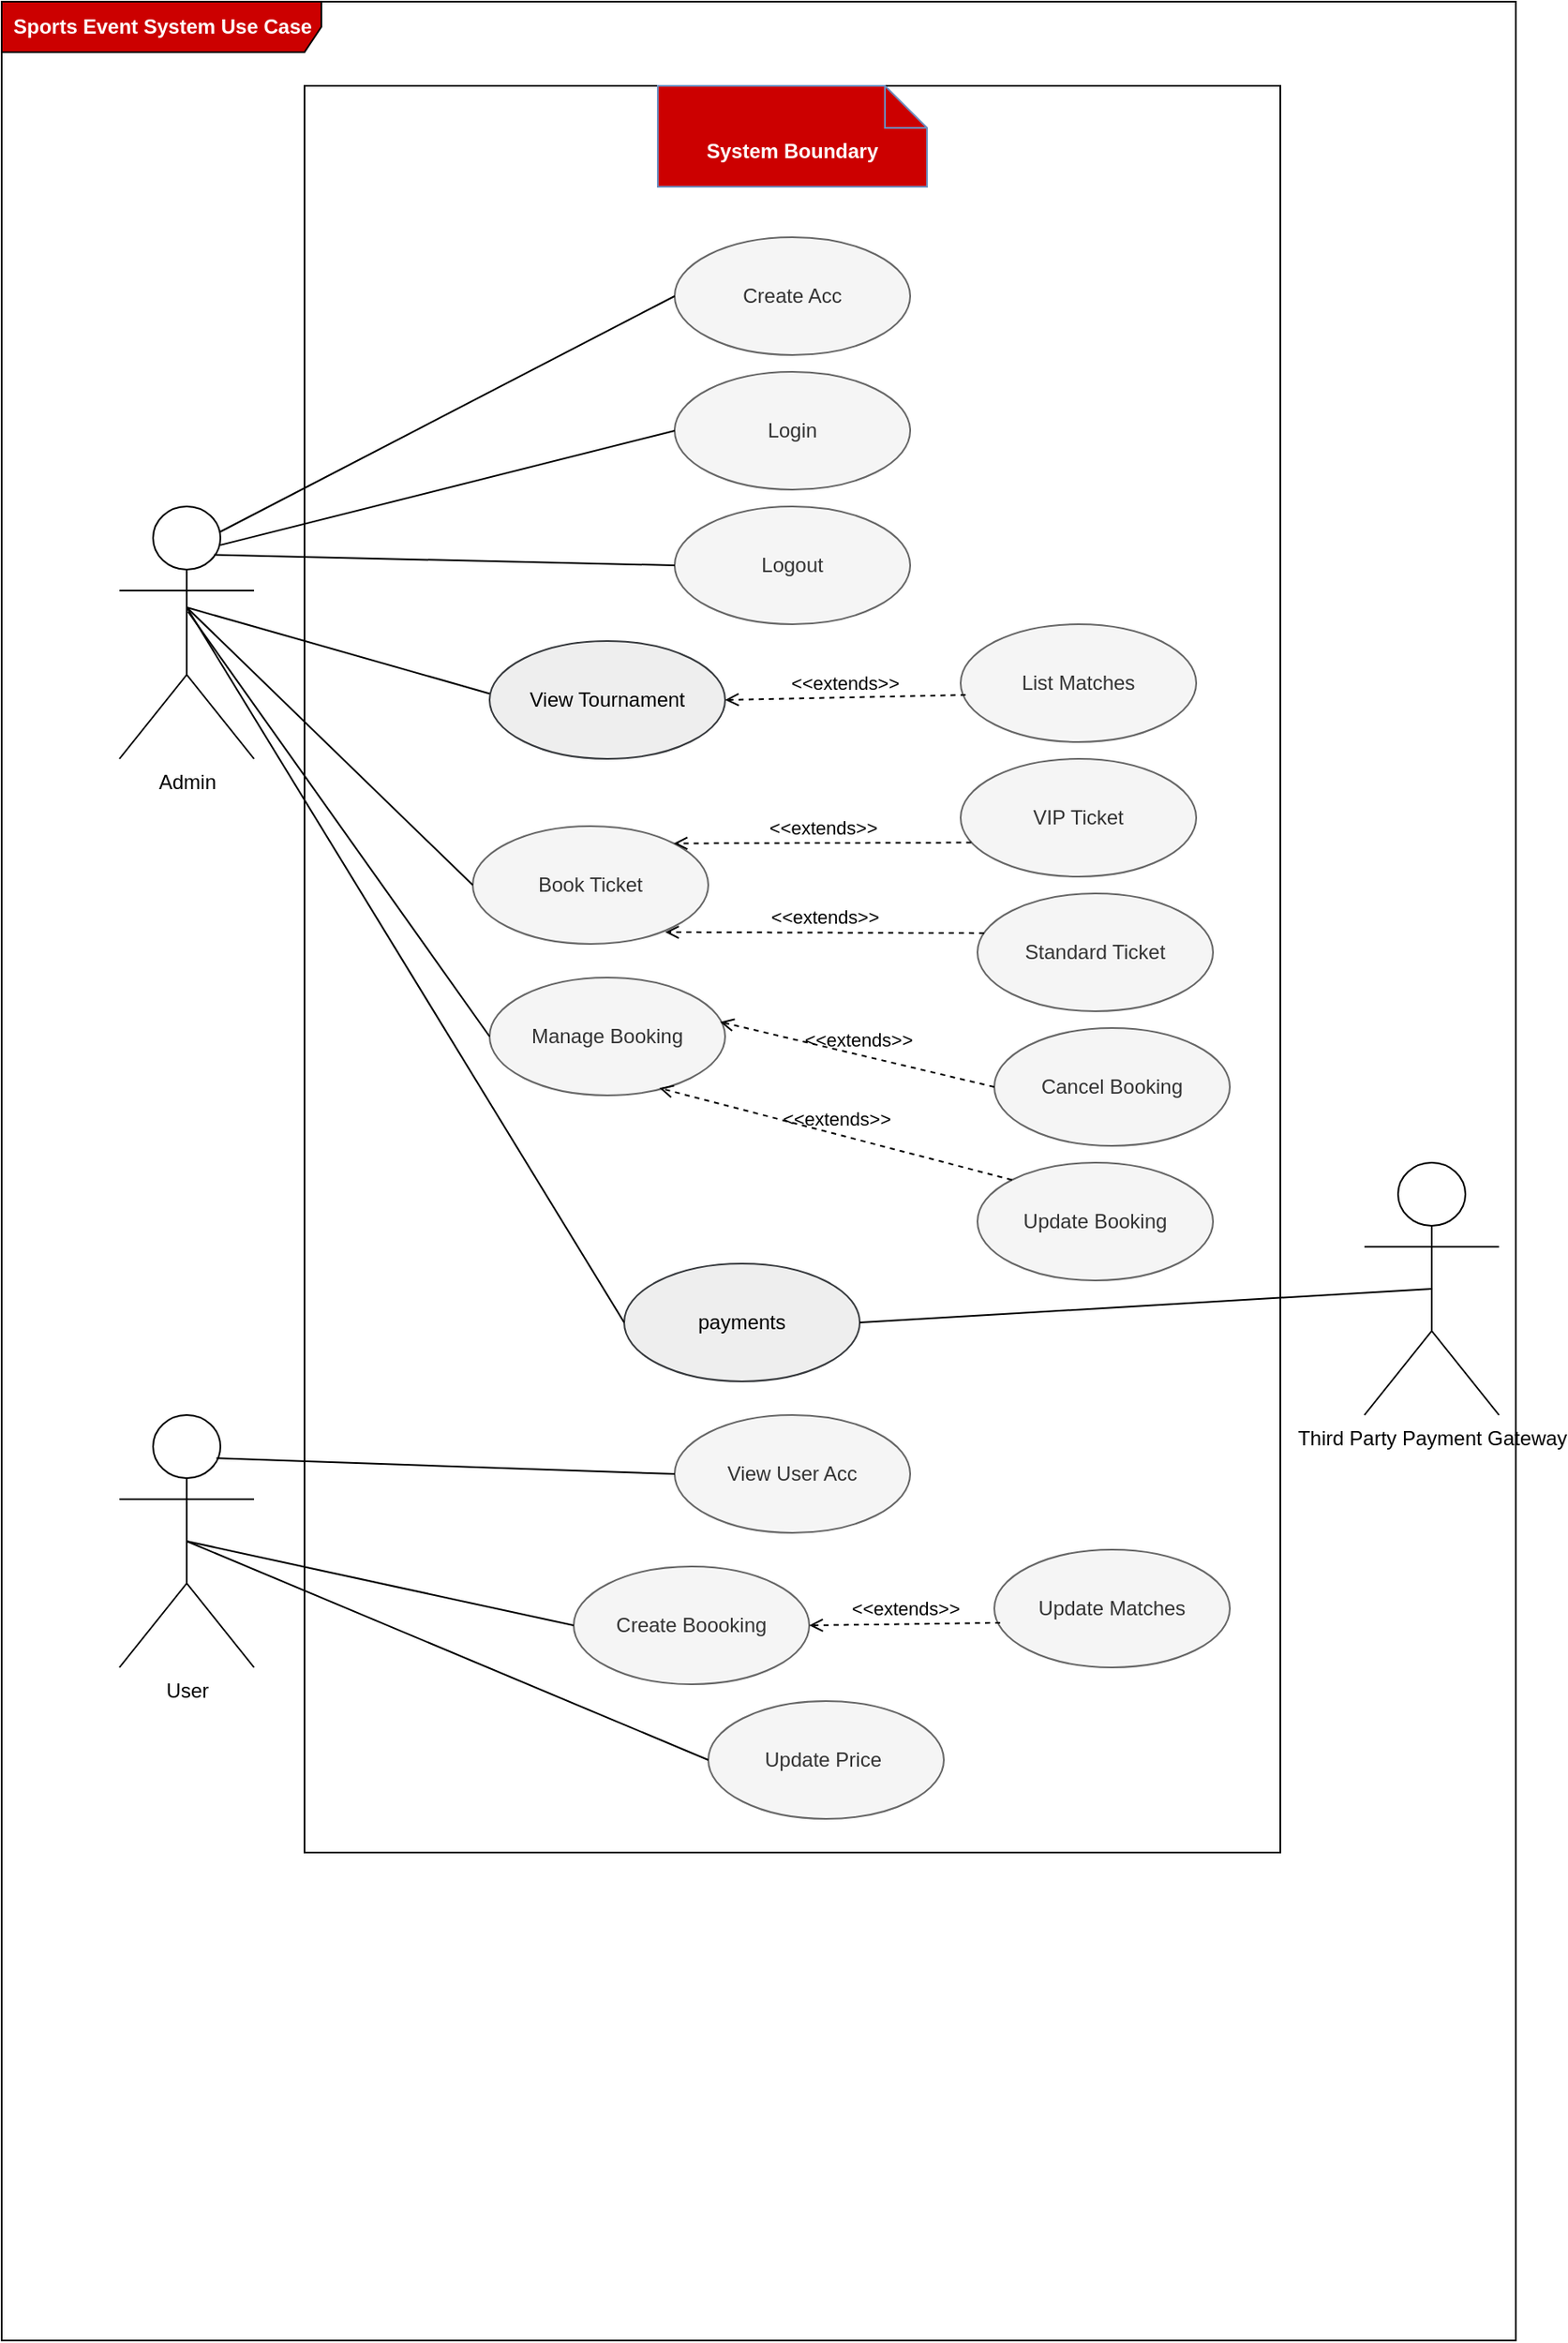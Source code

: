 <mxfile version="16.5.1" type="device" pages="3"><diagram name="SES Use Case Diagram_v1" id="H5R0mHYXaIbwdClpJdHO"><mxGraphModel dx="1342" dy="837" grid="1" gridSize="10" guides="1" tooltips="1" connect="1" arrows="1" fold="1" page="1" pageScale="1" pageWidth="850" pageHeight="1100" math="0" shadow="0"><root><mxCell id="H-JYoXQmfNqP9-VZm4ek-0"/><mxCell id="H-JYoXQmfNqP9-VZm4ek-1" parent="H-JYoXQmfNqP9-VZm4ek-0"/><mxCell id="H-JYoXQmfNqP9-VZm4ek-2" value="&lt;font color=&quot;#ffffff&quot;&gt;&lt;b&gt;Sports Event System Use Case&lt;/b&gt;&lt;/font&gt;" style="shape=umlFrame;whiteSpace=wrap;html=1;width=190;height=30;boundedLbl=1;verticalAlign=middle;align=left;spacingLeft=5;fillColor=#CC0000;" parent="H-JYoXQmfNqP9-VZm4ek-1" vertex="1"><mxGeometry x="80" width="900" height="1390" as="geometry"/></mxCell><mxCell id="H-JYoXQmfNqP9-VZm4ek-3" value="" style="rounded=0;whiteSpace=wrap;html=1;" parent="H-JYoXQmfNqP9-VZm4ek-1" vertex="1"><mxGeometry x="260" y="50" width="580" height="1050" as="geometry"/></mxCell><mxCell id="H-JYoXQmfNqP9-VZm4ek-4" value="Admin" style="shape=umlActor;verticalLabelPosition=bottom;verticalAlign=top;html=1;" parent="H-JYoXQmfNqP9-VZm4ek-1" vertex="1"><mxGeometry x="150" y="300" width="80" height="150" as="geometry"/></mxCell><mxCell id="H-JYoXQmfNqP9-VZm4ek-5" value="User" style="shape=umlActor;verticalLabelPosition=bottom;verticalAlign=top;html=1;" parent="H-JYoXQmfNqP9-VZm4ek-1" vertex="1"><mxGeometry x="150" y="840" width="80" height="150" as="geometry"/></mxCell><mxCell id="H-JYoXQmfNqP9-VZm4ek-6" value="Third Party Payment Gateway" style="shape=umlActor;verticalLabelPosition=bottom;verticalAlign=top;html=1;" parent="H-JYoXQmfNqP9-VZm4ek-1" vertex="1"><mxGeometry x="890" y="690" width="80" height="150" as="geometry"/></mxCell><mxCell id="H-JYoXQmfNqP9-VZm4ek-7" value="View Tournament" style="ellipse;whiteSpace=wrap;html=1;fillColor=#eeeeee;strokeColor=#36393d;" parent="H-JYoXQmfNqP9-VZm4ek-1" vertex="1"><mxGeometry x="370" y="380" width="140" height="70" as="geometry"/></mxCell><mxCell id="H-JYoXQmfNqP9-VZm4ek-9" value="" style="endArrow=none;html=1;entryX=0;entryY=0.446;entryDx=0;entryDy=0;entryPerimeter=0;" parent="H-JYoXQmfNqP9-VZm4ek-1" target="H-JYoXQmfNqP9-VZm4ek-7" edge="1"><mxGeometry width="50" height="50" relative="1" as="geometry"><mxPoint x="190" y="360" as="sourcePoint"/><mxPoint x="450" y="300" as="targetPoint"/></mxGeometry></mxCell><mxCell id="H-JYoXQmfNqP9-VZm4ek-12" value="payments" style="ellipse;whiteSpace=wrap;html=1;fillColor=#eeeeee;strokeColor=#36393d;" parent="H-JYoXQmfNqP9-VZm4ek-1" vertex="1"><mxGeometry x="450" y="750" width="140" height="70" as="geometry"/></mxCell><mxCell id="H-JYoXQmfNqP9-VZm4ek-15" value="Create Acc&lt;br&gt;" style="ellipse;whiteSpace=wrap;html=1;fillColor=#f5f5f5;strokeColor=#666666;fontColor=#333333;" parent="H-JYoXQmfNqP9-VZm4ek-1" vertex="1"><mxGeometry x="480" y="140" width="140" height="70" as="geometry"/></mxCell><mxCell id="H-JYoXQmfNqP9-VZm4ek-16" value="Login" style="ellipse;whiteSpace=wrap;html=1;fillColor=#f5f5f5;strokeColor=#666666;fontColor=#333333;" parent="H-JYoXQmfNqP9-VZm4ek-1" vertex="1"><mxGeometry x="480" y="220" width="140" height="70" as="geometry"/></mxCell><mxCell id="H-JYoXQmfNqP9-VZm4ek-17" value="" style="endArrow=none;html=1;exitX=0.75;exitY=0.1;exitDx=0;exitDy=0;exitPerimeter=0;entryX=0;entryY=0.5;entryDx=0;entryDy=0;" parent="H-JYoXQmfNqP9-VZm4ek-1" source="H-JYoXQmfNqP9-VZm4ek-4" target="H-JYoXQmfNqP9-VZm4ek-15" edge="1"><mxGeometry width="50" height="50" relative="1" as="geometry"><mxPoint x="181.81" y="330.34" as="sourcePoint"/><mxPoint x="465.445" y="313.941" as="targetPoint"/></mxGeometry></mxCell><mxCell id="H-JYoXQmfNqP9-VZm4ek-18" value="" style="endArrow=none;html=1;exitX=0.75;exitY=0.153;exitDx=0;exitDy=0;exitPerimeter=0;entryX=0;entryY=0.5;entryDx=0;entryDy=0;" parent="H-JYoXQmfNqP9-VZm4ek-1" source="H-JYoXQmfNqP9-VZm4ek-4" target="H-JYoXQmfNqP9-VZm4ek-16" edge="1"><mxGeometry width="50" height="50" relative="1" as="geometry"><mxPoint x="182.5" y="316" as="sourcePoint"/><mxPoint x="465" y="135" as="targetPoint"/></mxGeometry></mxCell><mxCell id="H-JYoXQmfNqP9-VZm4ek-19" value="Logout" style="ellipse;whiteSpace=wrap;html=1;fillColor=#f5f5f5;strokeColor=#666666;fontColor=#333333;" parent="H-JYoXQmfNqP9-VZm4ek-1" vertex="1"><mxGeometry x="480" y="300" width="140" height="70" as="geometry"/></mxCell><mxCell id="H-JYoXQmfNqP9-VZm4ek-20" value="" style="endArrow=none;html=1;exitX=0.704;exitY=0.192;exitDx=0;exitDy=0;exitPerimeter=0;entryX=0;entryY=0.5;entryDx=0;entryDy=0;" parent="H-JYoXQmfNqP9-VZm4ek-1" source="H-JYoXQmfNqP9-VZm4ek-4" target="H-JYoXQmfNqP9-VZm4ek-19" edge="1"><mxGeometry width="50" height="50" relative="1" as="geometry"><mxPoint x="181.81" y="330.34" as="sourcePoint"/><mxPoint x="471.448" y="425.819" as="targetPoint"/></mxGeometry></mxCell><mxCell id="H-JYoXQmfNqP9-VZm4ek-22" value="Book Ticket" style="ellipse;whiteSpace=wrap;html=1;fillColor=#f5f5f5;strokeColor=#666666;fontColor=#333333;" parent="H-JYoXQmfNqP9-VZm4ek-1" vertex="1"><mxGeometry x="360" y="490" width="140" height="70" as="geometry"/></mxCell><mxCell id="H-JYoXQmfNqP9-VZm4ek-25" value="" style="endArrow=none;html=1;entryX=0;entryY=0.5;entryDx=0;entryDy=0;" parent="H-JYoXQmfNqP9-VZm4ek-1" target="H-JYoXQmfNqP9-VZm4ek-22" edge="1"><mxGeometry width="50" height="50" relative="1" as="geometry"><mxPoint x="190" y="360" as="sourcePoint"/><mxPoint x="460" y="545" as="targetPoint"/></mxGeometry></mxCell><mxCell id="H-JYoXQmfNqP9-VZm4ek-26" value="" style="endArrow=none;html=1;entryX=0;entryY=0.5;entryDx=0;entryDy=0;" parent="H-JYoXQmfNqP9-VZm4ek-1" target="H-JYoXQmfNqP9-VZm4ek-12" edge="1"><mxGeometry width="50" height="50" relative="1" as="geometry"><mxPoint x="190" y="360" as="sourcePoint"/><mxPoint x="465" y="635" as="targetPoint"/></mxGeometry></mxCell><mxCell id="H-JYoXQmfNqP9-VZm4ek-33" value="" style="endArrow=none;html=1;exitX=0.5;exitY=0.5;exitDx=0;exitDy=0;exitPerimeter=0;entryX=1;entryY=0.5;entryDx=0;entryDy=0;" parent="H-JYoXQmfNqP9-VZm4ek-1" source="H-JYoXQmfNqP9-VZm4ek-6" target="H-JYoXQmfNqP9-VZm4ek-12" edge="1"><mxGeometry width="50" height="50" relative="1" as="geometry"><mxPoint x="903.2" y="724.22" as="sourcePoint"/><mxPoint x="600" y="815" as="targetPoint"/></mxGeometry></mxCell><mxCell id="H-JYoXQmfNqP9-VZm4ek-49" value="VIP Ticket" style="ellipse;whiteSpace=wrap;html=1;fillColor=#f5f5f5;strokeColor=#666666;fontColor=#333333;" parent="H-JYoXQmfNqP9-VZm4ek-1" vertex="1"><mxGeometry x="650" y="450" width="140" height="70" as="geometry"/></mxCell><mxCell id="H-JYoXQmfNqP9-VZm4ek-51" value="Standard Ticket" style="ellipse;whiteSpace=wrap;html=1;fillColor=#f5f5f5;strokeColor=#666666;fontColor=#333333;" parent="H-JYoXQmfNqP9-VZm4ek-1" vertex="1"><mxGeometry x="660" y="530" width="140" height="70" as="geometry"/></mxCell><mxCell id="H-JYoXQmfNqP9-VZm4ek-62" value="&amp;lt;&amp;lt;extends&amp;gt;&amp;gt;" style="html=1;verticalAlign=bottom;labelBackgroundColor=none;endArrow=open;endFill=0;dashed=1;exitX=0.045;exitY=0.711;exitDx=0;exitDy=0;entryX=1;entryY=0;entryDx=0;entryDy=0;exitPerimeter=0;" parent="H-JYoXQmfNqP9-VZm4ek-1" source="H-JYoXQmfNqP9-VZm4ek-49" target="H-JYoXQmfNqP9-VZm4ek-22" edge="1"><mxGeometry width="160" relative="1" as="geometry"><mxPoint x="680" y="540" as="sourcePoint"/><mxPoint x="600" y="605" as="targetPoint"/></mxGeometry></mxCell><mxCell id="H-JYoXQmfNqP9-VZm4ek-64" value="&amp;lt;&amp;lt;extends&amp;gt;&amp;gt;" style="html=1;verticalAlign=bottom;labelBackgroundColor=none;endArrow=open;endFill=0;dashed=1;entryX=0.817;entryY=0.9;entryDx=0;entryDy=0;entryPerimeter=0;exitX=0.028;exitY=0.337;exitDx=0;exitDy=0;exitPerimeter=0;" parent="H-JYoXQmfNqP9-VZm4ek-1" source="H-JYoXQmfNqP9-VZm4ek-51" target="H-JYoXQmfNqP9-VZm4ek-22" edge="1"><mxGeometry width="160" relative="1" as="geometry"><mxPoint x="690" y="550" as="sourcePoint"/><mxPoint x="550" y="530" as="targetPoint"/></mxGeometry></mxCell><mxCell id="H-JYoXQmfNqP9-VZm4ek-66" value="Manage Booking" style="ellipse;whiteSpace=wrap;html=1;fillColor=#f5f5f5;strokeColor=#666666;fontColor=#333333;" parent="H-JYoXQmfNqP9-VZm4ek-1" vertex="1"><mxGeometry x="370" y="580" width="140" height="70" as="geometry"/></mxCell><mxCell id="H-JYoXQmfNqP9-VZm4ek-67" value="" style="endArrow=none;html=1;exitX=0.51;exitY=0.417;exitDx=0;exitDy=0;exitPerimeter=0;entryX=0;entryY=0.5;entryDx=0;entryDy=0;" parent="H-JYoXQmfNqP9-VZm4ek-1" source="H-JYoXQmfNqP9-VZm4ek-4" target="H-JYoXQmfNqP9-VZm4ek-66" edge="1"><mxGeometry width="50" height="50" relative="1" as="geometry"><mxPoint x="178.81" y="422.02" as="sourcePoint"/><mxPoint x="450" y="825" as="targetPoint"/></mxGeometry></mxCell><mxCell id="H-JYoXQmfNqP9-VZm4ek-68" value="View User Acc" style="ellipse;whiteSpace=wrap;html=1;fillColor=#f5f5f5;strokeColor=#666666;fontColor=#333333;" parent="H-JYoXQmfNqP9-VZm4ek-1" vertex="1"><mxGeometry x="480" y="840" width="140" height="70" as="geometry"/></mxCell><mxCell id="H-JYoXQmfNqP9-VZm4ek-69" value="Create Boooking" style="ellipse;whiteSpace=wrap;html=1;fillColor=#f5f5f5;strokeColor=#666666;fontColor=#333333;" parent="H-JYoXQmfNqP9-VZm4ek-1" vertex="1"><mxGeometry x="420" y="930" width="140" height="70" as="geometry"/></mxCell><mxCell id="H-JYoXQmfNqP9-VZm4ek-71" value="" style="endArrow=none;html=1;rounded=0;exitX=0.721;exitY=0.171;exitDx=0;exitDy=0;exitPerimeter=0;entryX=0;entryY=0.5;entryDx=0;entryDy=0;" parent="H-JYoXQmfNqP9-VZm4ek-1" source="H-JYoXQmfNqP9-VZm4ek-5" target="H-JYoXQmfNqP9-VZm4ek-68" edge="1"><mxGeometry width="50" height="50" relative="1" as="geometry"><mxPoint x="640" y="1020" as="sourcePoint"/><mxPoint x="690" y="970" as="targetPoint"/></mxGeometry></mxCell><mxCell id="H-JYoXQmfNqP9-VZm4ek-72" value="Update Price&amp;nbsp;" style="ellipse;whiteSpace=wrap;html=1;fillColor=#f5f5f5;strokeColor=#666666;fontColor=#333333;" parent="H-JYoXQmfNqP9-VZm4ek-1" vertex="1"><mxGeometry x="500" y="1010" width="140" height="70" as="geometry"/></mxCell><mxCell id="H-JYoXQmfNqP9-VZm4ek-73" value="" style="endArrow=none;html=1;rounded=0;exitX=0.5;exitY=0.5;exitDx=0;exitDy=0;exitPerimeter=0;entryX=0;entryY=0.5;entryDx=0;entryDy=0;" parent="H-JYoXQmfNqP9-VZm4ek-1" source="H-JYoXQmfNqP9-VZm4ek-5" target="H-JYoXQmfNqP9-VZm4ek-69" edge="1"><mxGeometry width="50" height="50" relative="1" as="geometry"><mxPoint x="176.65" y="997.26" as="sourcePoint"/><mxPoint x="465" y="935" as="targetPoint"/></mxGeometry></mxCell><mxCell id="H-JYoXQmfNqP9-VZm4ek-75" value="" style="endArrow=none;html=1;rounded=0;exitX=0.5;exitY=0.5;exitDx=0;exitDy=0;exitPerimeter=0;entryX=0;entryY=0.5;entryDx=0;entryDy=0;" parent="H-JYoXQmfNqP9-VZm4ek-1" source="H-JYoXQmfNqP9-VZm4ek-5" target="H-JYoXQmfNqP9-VZm4ek-72" edge="1"><mxGeometry width="50" height="50" relative="1" as="geometry"><mxPoint x="196.65" y="1017.26" as="sourcePoint"/><mxPoint x="460" y="1115" as="targetPoint"/></mxGeometry></mxCell><mxCell id="H-JYoXQmfNqP9-VZm4ek-77" value="Cancel Booking" style="ellipse;whiteSpace=wrap;html=1;fillColor=#f5f5f5;strokeColor=#666666;fontColor=#333333;" parent="H-JYoXQmfNqP9-VZm4ek-1" vertex="1"><mxGeometry x="670" y="610" width="140" height="70" as="geometry"/></mxCell><mxCell id="H-JYoXQmfNqP9-VZm4ek-78" value="&amp;lt;&amp;lt;extends&amp;gt;&amp;gt;" style="html=1;verticalAlign=bottom;labelBackgroundColor=none;endArrow=open;endFill=0;dashed=1;exitX=0;exitY=0.5;exitDx=0;exitDy=0;entryX=0.979;entryY=0.376;entryDx=0;entryDy=0;entryPerimeter=0;" parent="H-JYoXQmfNqP9-VZm4ek-1" source="H-JYoXQmfNqP9-VZm4ek-77" target="H-JYoXQmfNqP9-VZm4ek-66" edge="1"><mxGeometry width="160" relative="1" as="geometry"><mxPoint x="680" y="705.5" as="sourcePoint"/><mxPoint x="590" y="714.5" as="targetPoint"/></mxGeometry></mxCell><mxCell id="H-JYoXQmfNqP9-VZm4ek-83" value="Update Matches" style="ellipse;whiteSpace=wrap;html=1;fillColor=#f5f5f5;strokeColor=#666666;fontColor=#333333;" parent="H-JYoXQmfNqP9-VZm4ek-1" vertex="1"><mxGeometry x="670" y="920" width="140" height="70" as="geometry"/></mxCell><mxCell id="H-JYoXQmfNqP9-VZm4ek-84" value="&amp;lt;&amp;lt;extends&amp;gt;&amp;gt;" style="html=1;verticalAlign=bottom;labelBackgroundColor=none;endArrow=open;endFill=0;dashed=1;exitX=0.025;exitY=0.621;exitDx=0;exitDy=0;entryX=1;entryY=0.5;entryDx=0;entryDy=0;exitPerimeter=0;" parent="H-JYoXQmfNqP9-VZm4ek-1" source="H-JYoXQmfNqP9-VZm4ek-83" target="H-JYoXQmfNqP9-VZm4ek-69" edge="1"><mxGeometry width="160" relative="1" as="geometry"><mxPoint x="680" y="1091" as="sourcePoint"/><mxPoint x="590" y="1100" as="targetPoint"/></mxGeometry></mxCell><mxCell id="QB4KZFmom9TF1tVWQb0n-2" value="List Matches" style="ellipse;whiteSpace=wrap;html=1;fillColor=#f5f5f5;strokeColor=#666666;fontColor=#333333;" parent="H-JYoXQmfNqP9-VZm4ek-1" vertex="1"><mxGeometry x="650" y="370" width="140" height="70" as="geometry"/></mxCell><mxCell id="QB4KZFmom9TF1tVWQb0n-3" value="&amp;lt;&amp;lt;extends&amp;gt;&amp;gt;" style="html=1;verticalAlign=bottom;labelBackgroundColor=none;endArrow=open;endFill=0;dashed=1;exitX=0.021;exitY=0.6;exitDx=0;exitDy=0;entryX=1;entryY=0.5;entryDx=0;entryDy=0;exitPerimeter=0;" parent="H-JYoXQmfNqP9-VZm4ek-1" source="QB4KZFmom9TF1tVWQb0n-2" target="H-JYoXQmfNqP9-VZm4ek-7" edge="1"><mxGeometry width="160" relative="1" as="geometry"><mxPoint x="700" y="495" as="sourcePoint"/><mxPoint x="600.8" y="624.15" as="targetPoint"/></mxGeometry></mxCell><mxCell id="RZdCDhhMTdxLYOfyKeub-0" value="&lt;b&gt;&lt;font color=&quot;#ffffff&quot;&gt;System Boundary&lt;/font&gt;&lt;/b&gt;" style="shape=note2;boundedLbl=1;whiteSpace=wrap;html=1;size=25;verticalAlign=top;align=center;fillColor=#CC0000;strokeColor=#6c8ebf;" parent="H-JYoXQmfNqP9-VZm4ek-1" vertex="1"><mxGeometry x="470" y="50" width="160" height="60" as="geometry"/></mxCell><mxCell id="RZdCDhhMTdxLYOfyKeub-1" value="Update Booking" style="ellipse;whiteSpace=wrap;html=1;fillColor=#f5f5f5;strokeColor=#666666;fontColor=#333333;" parent="H-JYoXQmfNqP9-VZm4ek-1" vertex="1"><mxGeometry x="660" y="690" width="140" height="70" as="geometry"/></mxCell><mxCell id="RZdCDhhMTdxLYOfyKeub-2" value="&amp;lt;&amp;lt;extends&amp;gt;&amp;gt;" style="html=1;verticalAlign=bottom;labelBackgroundColor=none;endArrow=open;endFill=0;dashed=1;exitX=0;exitY=0;exitDx=0;exitDy=0;entryX=0.721;entryY=0.938;entryDx=0;entryDy=0;entryPerimeter=0;" parent="H-JYoXQmfNqP9-VZm4ek-1" source="RZdCDhhMTdxLYOfyKeub-1" target="H-JYoXQmfNqP9-VZm4ek-66" edge="1"><mxGeometry width="160" relative="1" as="geometry"><mxPoint x="685" y="775.5" as="sourcePoint"/><mxPoint x="595" y="784.5" as="targetPoint"/></mxGeometry></mxCell></root></mxGraphModel></diagram><diagram name="SES Use Case Diagram_v2" id="DZXRlA6FvEODHFVNhP03"><mxGraphModel dx="1342" dy="837" grid="1" gridSize="10" guides="1" tooltips="1" connect="1" arrows="1" fold="1" page="1" pageScale="1" pageWidth="850" pageHeight="1100" math="0" shadow="0"><root><mxCell id="jWMnr7pjYwvex7xNaKcv-0"/><mxCell id="jWMnr7pjYwvex7xNaKcv-1" parent="jWMnr7pjYwvex7xNaKcv-0"/><mxCell id="jWMnr7pjYwvex7xNaKcv-2" value="&lt;font color=&quot;#ffffff&quot;&gt;&lt;b&gt;Sports Event System Use Case&lt;/b&gt;&lt;/font&gt;" style="shape=umlFrame;whiteSpace=wrap;html=1;width=190;height=30;boundedLbl=1;verticalAlign=middle;align=left;spacingLeft=5;fillColor=#CC0000;" parent="jWMnr7pjYwvex7xNaKcv-1" vertex="1"><mxGeometry x="80" width="900" height="1390" as="geometry"/></mxCell><mxCell id="jWMnr7pjYwvex7xNaKcv-3" value="" style="rounded=0;whiteSpace=wrap;html=1;" parent="jWMnr7pjYwvex7xNaKcv-1" vertex="1"><mxGeometry x="250" y="110" width="580" height="1200" as="geometry"/></mxCell><mxCell id="jWMnr7pjYwvex7xNaKcv-4" value="Admin" style="shape=umlActor;verticalLabelPosition=bottom;verticalAlign=top;html=1;" parent="jWMnr7pjYwvex7xNaKcv-1" vertex="1"><mxGeometry x="150" y="300" width="80" height="150" as="geometry"/></mxCell><mxCell id="jWMnr7pjYwvex7xNaKcv-7" value="Manage Players" style="ellipse;whiteSpace=wrap;html=1;fillColor=#eeeeee;strokeColor=#36393d;" parent="jWMnr7pjYwvex7xNaKcv-1" vertex="1"><mxGeometry x="370" y="380" width="140" height="70" as="geometry"/></mxCell><mxCell id="jWMnr7pjYwvex7xNaKcv-8" value="" style="endArrow=none;html=1;entryX=0;entryY=0.446;entryDx=0;entryDy=0;entryPerimeter=0;" parent="jWMnr7pjYwvex7xNaKcv-1" target="jWMnr7pjYwvex7xNaKcv-7" edge="1"><mxGeometry width="50" height="50" relative="1" as="geometry"><mxPoint x="190" y="360" as="sourcePoint"/><mxPoint x="450" y="300" as="targetPoint"/></mxGeometry></mxCell><mxCell id="jWMnr7pjYwvex7xNaKcv-10" value="Sign up" style="ellipse;whiteSpace=wrap;html=1;fillColor=#f5f5f5;strokeColor=#666666;fontColor=#333333;" parent="jWMnr7pjYwvex7xNaKcv-1" vertex="1"><mxGeometry x="480" y="140" width="140" height="70" as="geometry"/></mxCell><mxCell id="jWMnr7pjYwvex7xNaKcv-11" value="Login" style="ellipse;whiteSpace=wrap;html=1;fillColor=#f5f5f5;strokeColor=#666666;fontColor=#333333;" parent="jWMnr7pjYwvex7xNaKcv-1" vertex="1"><mxGeometry x="480" y="220" width="140" height="70" as="geometry"/></mxCell><mxCell id="jWMnr7pjYwvex7xNaKcv-12" value="" style="endArrow=none;html=1;exitX=0.75;exitY=0.1;exitDx=0;exitDy=0;exitPerimeter=0;entryX=0;entryY=0.5;entryDx=0;entryDy=0;" parent="jWMnr7pjYwvex7xNaKcv-1" source="jWMnr7pjYwvex7xNaKcv-4" target="jWMnr7pjYwvex7xNaKcv-10" edge="1"><mxGeometry width="50" height="50" relative="1" as="geometry"><mxPoint x="181.81" y="330.34" as="sourcePoint"/><mxPoint x="465.445" y="313.941" as="targetPoint"/></mxGeometry></mxCell><mxCell id="jWMnr7pjYwvex7xNaKcv-13" value="" style="endArrow=none;html=1;exitX=0.75;exitY=0.153;exitDx=0;exitDy=0;exitPerimeter=0;entryX=0;entryY=0.5;entryDx=0;entryDy=0;" parent="jWMnr7pjYwvex7xNaKcv-1" source="jWMnr7pjYwvex7xNaKcv-4" target="jWMnr7pjYwvex7xNaKcv-11" edge="1"><mxGeometry width="50" height="50" relative="1" as="geometry"><mxPoint x="182.5" y="316" as="sourcePoint"/><mxPoint x="465" y="135" as="targetPoint"/></mxGeometry></mxCell><mxCell id="jWMnr7pjYwvex7xNaKcv-14" value="Logout" style="ellipse;whiteSpace=wrap;html=1;fillColor=#f5f5f5;strokeColor=#666666;fontColor=#333333;" parent="jWMnr7pjYwvex7xNaKcv-1" vertex="1"><mxGeometry x="480" y="300" width="140" height="70" as="geometry"/></mxCell><mxCell id="jWMnr7pjYwvex7xNaKcv-15" value="" style="endArrow=none;html=1;exitX=0.704;exitY=0.192;exitDx=0;exitDy=0;exitPerimeter=0;entryX=0;entryY=0.5;entryDx=0;entryDy=0;" parent="jWMnr7pjYwvex7xNaKcv-1" source="jWMnr7pjYwvex7xNaKcv-4" target="jWMnr7pjYwvex7xNaKcv-14" edge="1"><mxGeometry width="50" height="50" relative="1" as="geometry"><mxPoint x="181.81" y="330.34" as="sourcePoint"/><mxPoint x="471.448" y="425.819" as="targetPoint"/></mxGeometry></mxCell><mxCell id="jWMnr7pjYwvex7xNaKcv-16" value="Manage Team" style="ellipse;whiteSpace=wrap;html=1;fillColor=#f5f5f5;strokeColor=#666666;fontColor=#333333;" parent="jWMnr7pjYwvex7xNaKcv-1" vertex="1"><mxGeometry x="360" y="490" width="140" height="70" as="geometry"/></mxCell><mxCell id="jWMnr7pjYwvex7xNaKcv-17" value="" style="endArrow=none;html=1;entryX=0;entryY=0.5;entryDx=0;entryDy=0;" parent="jWMnr7pjYwvex7xNaKcv-1" target="jWMnr7pjYwvex7xNaKcv-16" edge="1"><mxGeometry width="50" height="50" relative="1" as="geometry"><mxPoint x="190" y="360" as="sourcePoint"/><mxPoint x="460" y="545" as="targetPoint"/></mxGeometry></mxCell><mxCell id="jWMnr7pjYwvex7xNaKcv-20" value="Player" style="ellipse;whiteSpace=wrap;html=1;fillColor=#f5f5f5;strokeColor=#666666;fontColor=#333333;" parent="jWMnr7pjYwvex7xNaKcv-1" vertex="1"><mxGeometry x="650" y="450" width="140" height="70" as="geometry"/></mxCell><mxCell id="jWMnr7pjYwvex7xNaKcv-22" value="&amp;lt;&amp;lt;includes&amp;gt;&amp;gt;" style="html=1;verticalAlign=bottom;labelBackgroundColor=none;endArrow=open;endFill=0;dashed=1;exitX=0.045;exitY=0.711;exitDx=0;exitDy=0;entryX=1;entryY=0;entryDx=0;entryDy=0;exitPerimeter=0;" parent="jWMnr7pjYwvex7xNaKcv-1" source="jWMnr7pjYwvex7xNaKcv-20" target="jWMnr7pjYwvex7xNaKcv-16" edge="1"><mxGeometry x="-0.137" width="160" relative="1" as="geometry"><mxPoint x="680" y="540" as="sourcePoint"/><mxPoint x="600" y="605" as="targetPoint"/><mxPoint as="offset"/></mxGeometry></mxCell><mxCell id="jWMnr7pjYwvex7xNaKcv-24" value="Manage Matches" style="ellipse;whiteSpace=wrap;html=1;fillColor=#f5f5f5;strokeColor=#666666;fontColor=#333333;" parent="jWMnr7pjYwvex7xNaKcv-1" vertex="1"><mxGeometry x="370" y="580" width="140" height="70" as="geometry"/></mxCell><mxCell id="jWMnr7pjYwvex7xNaKcv-25" value="" style="endArrow=none;html=1;exitX=0.51;exitY=0.417;exitDx=0;exitDy=0;exitPerimeter=0;entryX=0;entryY=0.5;entryDx=0;entryDy=0;" parent="jWMnr7pjYwvex7xNaKcv-1" source="jWMnr7pjYwvex7xNaKcv-4" target="jWMnr7pjYwvex7xNaKcv-24" edge="1"><mxGeometry width="50" height="50" relative="1" as="geometry"><mxPoint x="178.81" y="422.02" as="sourcePoint"/><mxPoint x="450" y="825" as="targetPoint"/></mxGeometry></mxCell><mxCell id="jWMnr7pjYwvex7xNaKcv-26" value="View Match" style="ellipse;whiteSpace=wrap;html=1;fillColor=#f5f5f5;strokeColor=#666666;fontColor=#333333;" parent="jWMnr7pjYwvex7xNaKcv-1" vertex="1"><mxGeometry x="440" y="860" width="140" height="70" as="geometry"/></mxCell><mxCell id="jWMnr7pjYwvex7xNaKcv-28" value="" style="endArrow=none;html=1;rounded=0;exitX=0.5;exitY=0.5;exitDx=0;exitDy=0;exitPerimeter=0;entryX=0;entryY=0.5;entryDx=0;entryDy=0;" parent="jWMnr7pjYwvex7xNaKcv-1" source="06AQ-l6X3Qon-2_VTd9K-3" target="jWMnr7pjYwvex7xNaKcv-26" edge="1"><mxGeometry width="50" height="50" relative="1" as="geometry"><mxPoint x="207.68" y="865.65" as="sourcePoint"/><mxPoint x="690" y="970" as="targetPoint"/></mxGeometry></mxCell><mxCell id="jWMnr7pjYwvex7xNaKcv-30" value="" style="endArrow=none;html=1;rounded=0;exitX=0.5;exitY=0.5;exitDx=0;exitDy=0;exitPerimeter=0;" parent="jWMnr7pjYwvex7xNaKcv-1" source="06AQ-l6X3Qon-2_VTd9K-3" target="-zIphV2iM2fSggpr-e6Y-1" edge="1"><mxGeometry width="50" height="50" relative="1" as="geometry"><mxPoint x="190" y="915" as="sourcePoint"/><mxPoint x="465" y="1180" as="targetPoint"/></mxGeometry></mxCell><mxCell id="jWMnr7pjYwvex7xNaKcv-32" value="Teams" style="ellipse;whiteSpace=wrap;html=1;fillColor=#f5f5f5;strokeColor=#666666;fontColor=#333333;" parent="jWMnr7pjYwvex7xNaKcv-1" vertex="1"><mxGeometry x="650" y="570" width="140" height="70" as="geometry"/></mxCell><mxCell id="jWMnr7pjYwvex7xNaKcv-33" value="&amp;lt;&amp;lt;includes&amp;gt;&amp;gt;" style="html=1;verticalAlign=bottom;labelBackgroundColor=none;endArrow=open;endFill=0;dashed=1;exitX=0;exitY=0.5;exitDx=0;exitDy=0;entryX=0.979;entryY=0.376;entryDx=0;entryDy=0;entryPerimeter=0;" parent="jWMnr7pjYwvex7xNaKcv-1" source="jWMnr7pjYwvex7xNaKcv-32" target="jWMnr7pjYwvex7xNaKcv-24" edge="1"><mxGeometry width="160" relative="1" as="geometry"><mxPoint x="680" y="705.5" as="sourcePoint"/><mxPoint x="590" y="714.5" as="targetPoint"/></mxGeometry></mxCell><mxCell id="jWMnr7pjYwvex7xNaKcv-36" value="List Player Details" style="ellipse;whiteSpace=wrap;html=1;fillColor=#f5f5f5;strokeColor=#666666;fontColor=#333333;" parent="jWMnr7pjYwvex7xNaKcv-1" vertex="1"><mxGeometry x="650" y="370" width="140" height="70" as="geometry"/></mxCell><mxCell id="jWMnr7pjYwvex7xNaKcv-37" value="&amp;lt;&amp;lt;extends&amp;gt;&amp;gt;" style="html=1;verticalAlign=bottom;labelBackgroundColor=none;endArrow=open;endFill=0;dashed=1;exitX=0.021;exitY=0.6;exitDx=0;exitDy=0;entryX=1;entryY=0.5;entryDx=0;entryDy=0;exitPerimeter=0;" parent="jWMnr7pjYwvex7xNaKcv-1" source="jWMnr7pjYwvex7xNaKcv-36" target="jWMnr7pjYwvex7xNaKcv-7" edge="1"><mxGeometry width="160" relative="1" as="geometry"><mxPoint x="700" y="495" as="sourcePoint"/><mxPoint x="600.8" y="624.15" as="targetPoint"/></mxGeometry></mxCell><mxCell id="jWMnr7pjYwvex7xNaKcv-38" value="&lt;b&gt;&lt;font color=&quot;#ffffff&quot;&gt;System Boundary&lt;/font&gt;&lt;/b&gt;" style="shape=note2;boundedLbl=1;whiteSpace=wrap;html=1;size=25;verticalAlign=top;align=center;fillColor=#CC0000;strokeColor=#6c8ebf;" parent="jWMnr7pjYwvex7xNaKcv-1" vertex="1"><mxGeometry x="470" y="50" width="160" height="60" as="geometry"/></mxCell><mxCell id="jWMnr7pjYwvex7xNaKcv-39" value="Fields/Stadium" style="ellipse;whiteSpace=wrap;html=1;fillColor=#f5f5f5;strokeColor=#666666;fontColor=#333333;" parent="jWMnr7pjYwvex7xNaKcv-1" vertex="1"><mxGeometry x="650" y="670" width="140" height="70" as="geometry"/></mxCell><mxCell id="jWMnr7pjYwvex7xNaKcv-40" value="&amp;lt;&amp;lt;includes&amp;gt;&amp;gt;" style="html=1;verticalAlign=bottom;labelBackgroundColor=none;endArrow=open;endFill=0;dashed=1;exitX=0;exitY=0;exitDx=0;exitDy=0;entryX=0.721;entryY=0.938;entryDx=0;entryDy=0;entryPerimeter=0;" parent="jWMnr7pjYwvex7xNaKcv-1" source="jWMnr7pjYwvex7xNaKcv-39" target="jWMnr7pjYwvex7xNaKcv-24" edge="1"><mxGeometry width="160" relative="1" as="geometry"><mxPoint x="685" y="775.5" as="sourcePoint"/><mxPoint x="595" y="784.5" as="targetPoint"/></mxGeometry></mxCell><mxCell id="06AQ-l6X3Qon-2_VTd9K-1" value="Manage Booking" style="ellipse;whiteSpace=wrap;html=1;fillColor=#f5f5f5;strokeColor=#666666;fontColor=#333333;" parent="jWMnr7pjYwvex7xNaKcv-1" vertex="1"><mxGeometry x="360" y="720" width="140" height="70" as="geometry"/></mxCell><mxCell id="06AQ-l6X3Qon-2_VTd9K-2" value="" style="endArrow=none;html=1;exitX=0.51;exitY=0.417;exitDx=0;exitDy=0;exitPerimeter=0;entryX=0.009;entryY=0.4;entryDx=0;entryDy=0;entryPerimeter=0;" parent="jWMnr7pjYwvex7xNaKcv-1" target="06AQ-l6X3Qon-2_VTd9K-1" edge="1"><mxGeometry width="50" height="50" relative="1" as="geometry"><mxPoint x="200.8" y="372.55" as="sourcePoint"/><mxPoint x="380" y="625" as="targetPoint"/></mxGeometry></mxCell><mxCell id="06AQ-l6X3Qon-2_VTd9K-3" value="User" style="shape=umlActor;verticalLabelPosition=bottom;verticalAlign=top;html=1;" parent="jWMnr7pjYwvex7xNaKcv-1" vertex="1"><mxGeometry x="140" y="800" width="80" height="150" as="geometry"/></mxCell><mxCell id="zVRHISzBnj4T4KzuZOTW-0" value="Sign up" style="ellipse;whiteSpace=wrap;html=1;fillColor=#f5f5f5;strokeColor=#666666;fontColor=#333333;" parent="jWMnr7pjYwvex7xNaKcv-1" vertex="1"><mxGeometry x="450" y="950" width="140" height="70" as="geometry"/></mxCell><mxCell id="zVRHISzBnj4T4KzuZOTW-1" value="Login" style="ellipse;whiteSpace=wrap;html=1;fillColor=#f5f5f5;strokeColor=#666666;fontColor=#333333;" parent="jWMnr7pjYwvex7xNaKcv-1" vertex="1"><mxGeometry x="450" y="1030" width="140" height="70" as="geometry"/></mxCell><mxCell id="zVRHISzBnj4T4KzuZOTW-2" value="Logout" style="ellipse;whiteSpace=wrap;html=1;fillColor=#f5f5f5;strokeColor=#666666;fontColor=#333333;" parent="jWMnr7pjYwvex7xNaKcv-1" vertex="1"><mxGeometry x="450" y="1110" width="140" height="70" as="geometry"/></mxCell><mxCell id="zVRHISzBnj4T4KzuZOTW-3" value="" style="endArrow=none;html=1;rounded=0;exitX=0.488;exitY=0.555;exitDx=0;exitDy=0;exitPerimeter=0;entryX=0;entryY=0.5;entryDx=0;entryDy=0;" parent="jWMnr7pjYwvex7xNaKcv-1" source="06AQ-l6X3Qon-2_VTd9K-3" target="zVRHISzBnj4T4KzuZOTW-0" edge="1"><mxGeometry width="50" height="50" relative="1" as="geometry"><mxPoint x="190" y="885" as="sourcePoint"/><mxPoint x="350" y="865" as="targetPoint"/></mxGeometry></mxCell><mxCell id="zVRHISzBnj4T4KzuZOTW-4" value="" style="endArrow=none;html=1;rounded=0;exitX=0.497;exitY=0.604;exitDx=0;exitDy=0;exitPerimeter=0;entryX=0;entryY=0.5;entryDx=0;entryDy=0;" parent="jWMnr7pjYwvex7xNaKcv-1" source="06AQ-l6X3Qon-2_VTd9K-3" target="zVRHISzBnj4T4KzuZOTW-1" edge="1"><mxGeometry width="50" height="50" relative="1" as="geometry"><mxPoint x="200" y="895" as="sourcePoint"/><mxPoint x="390" y="975" as="targetPoint"/></mxGeometry></mxCell><mxCell id="zVRHISzBnj4T4KzuZOTW-5" value="" style="endArrow=none;html=1;rounded=0;exitX=0.488;exitY=0.667;exitDx=0;exitDy=0;exitPerimeter=0;entryX=0;entryY=0.5;entryDx=0;entryDy=0;" parent="jWMnr7pjYwvex7xNaKcv-1" source="06AQ-l6X3Qon-2_VTd9K-3" target="zVRHISzBnj4T4KzuZOTW-2" edge="1"><mxGeometry width="50" height="50" relative="1" as="geometry"><mxPoint x="210" y="905" as="sourcePoint"/><mxPoint x="380" y="1125" as="targetPoint"/></mxGeometry></mxCell><mxCell id="-zIphV2iM2fSggpr-e6Y-1" value="Create Booking" style="ellipse;whiteSpace=wrap;html=1;fillColor=#f5f5f5;strokeColor=#666666;fontColor=#333333;" parent="jWMnr7pjYwvex7xNaKcv-1" vertex="1"><mxGeometry x="580" y="780" width="140" height="70" as="geometry"/></mxCell><mxCell id="-zIphV2iM2fSggpr-e6Y-2" value="&amp;lt;&amp;lt;extends&amp;gt;&amp;gt;" style="html=1;verticalAlign=bottom;labelBackgroundColor=none;endArrow=open;endFill=0;dashed=1;entryX=1;entryY=0.5;entryDx=0;entryDy=0;" parent="jWMnr7pjYwvex7xNaKcv-1" source="-zIphV2iM2fSggpr-e6Y-1" edge="1"><mxGeometry width="160" relative="1" as="geometry"><mxPoint x="642.94" y="753.5" as="sourcePoint"/><mxPoint x="500" y="756.5" as="targetPoint"/></mxGeometry></mxCell></root></mxGraphModel></diagram><diagram id="kLkmHFb1nubamhyEdfMZ" name="CRUD"><mxGraphModel dx="1342" dy="837" grid="1" gridSize="10" guides="1" tooltips="1" connect="1" arrows="1" fold="1" page="1" pageScale="1" pageWidth="850" pageHeight="1100" math="0" shadow="0"><root><mxCell id="lHse3tFyHcZQv_oXjLoR-0"/><mxCell id="lHse3tFyHcZQv_oXjLoR-1" parent="lHse3tFyHcZQv_oXjLoR-0"/><mxCell id="lHse3tFyHcZQv_oXjLoR-2" value="" style="rounded=0;whiteSpace=wrap;html=1;" parent="lHse3tFyHcZQv_oXjLoR-1" vertex="1"><mxGeometry x="50" y="60" width="440" height="370" as="geometry"/></mxCell><mxCell id="lHse3tFyHcZQv_oXjLoR-3" value="Player" style="rounded=1;whiteSpace=wrap;html=1;" parent="lHse3tFyHcZQv_oXjLoR-1" vertex="1"><mxGeometry x="120" y="80" width="120" height="60" as="geometry"/></mxCell><mxCell id="lHse3tFyHcZQv_oXjLoR-4" value="Create" style="ellipse;whiteSpace=wrap;html=1;" parent="lHse3tFyHcZQv_oXjLoR-1" vertex="1"><mxGeometry x="160" y="190" width="120" height="80" as="geometry"/></mxCell><mxCell id="lHse3tFyHcZQv_oXjLoR-5" value="Delete" style="ellipse;whiteSpace=wrap;html=1;" parent="lHse3tFyHcZQv_oXjLoR-1" vertex="1"><mxGeometry x="160" y="280" width="120" height="80" as="geometry"/></mxCell><mxCell id="lHse3tFyHcZQv_oXjLoR-6" value="Read" style="ellipse;whiteSpace=wrap;html=1;" parent="lHse3tFyHcZQv_oXjLoR-1" vertex="1"><mxGeometry x="290" y="190" width="120" height="80" as="geometry"/></mxCell><mxCell id="lHse3tFyHcZQv_oXjLoR-7" value="Update" style="ellipse;whiteSpace=wrap;html=1;" parent="lHse3tFyHcZQv_oXjLoR-1" vertex="1"><mxGeometry x="290" y="280" width="120" height="80" as="geometry"/></mxCell><mxCell id="lHse3tFyHcZQv_oXjLoR-14" value="" style="group" parent="lHse3tFyHcZQv_oXjLoR-1" vertex="1" connectable="0"><mxGeometry x="530" y="60" width="440" height="370" as="geometry"/></mxCell><mxCell id="lHse3tFyHcZQv_oXjLoR-8" value="" style="rounded=0;whiteSpace=wrap;html=1;" parent="lHse3tFyHcZQv_oXjLoR-14" vertex="1"><mxGeometry width="440" height="370" as="geometry"/></mxCell><mxCell id="lHse3tFyHcZQv_oXjLoR-9" value="Team" style="rounded=1;whiteSpace=wrap;html=1;" parent="lHse3tFyHcZQv_oXjLoR-14" vertex="1"><mxGeometry x="70" y="20" width="120" height="60" as="geometry"/></mxCell><mxCell id="lHse3tFyHcZQv_oXjLoR-10" value="Create" style="ellipse;whiteSpace=wrap;html=1;" parent="lHse3tFyHcZQv_oXjLoR-14" vertex="1"><mxGeometry x="110" y="130" width="120" height="80" as="geometry"/></mxCell><mxCell id="lHse3tFyHcZQv_oXjLoR-11" value="Delete" style="ellipse;whiteSpace=wrap;html=1;" parent="lHse3tFyHcZQv_oXjLoR-14" vertex="1"><mxGeometry x="110" y="220" width="120" height="80" as="geometry"/></mxCell><mxCell id="lHse3tFyHcZQv_oXjLoR-12" value="Read" style="ellipse;whiteSpace=wrap;html=1;" parent="lHse3tFyHcZQv_oXjLoR-14" vertex="1"><mxGeometry x="240" y="130" width="120" height="80" as="geometry"/></mxCell><mxCell id="lHse3tFyHcZQv_oXjLoR-13" value="Update" style="ellipse;whiteSpace=wrap;html=1;" parent="lHse3tFyHcZQv_oXjLoR-14" vertex="1"><mxGeometry x="240" y="220" width="120" height="80" as="geometry"/></mxCell><mxCell id="lHse3tFyHcZQv_oXjLoR-15" value="" style="group" parent="lHse3tFyHcZQv_oXjLoR-1" vertex="1" connectable="0"><mxGeometry x="40" y="530" width="440" height="370" as="geometry"/></mxCell><mxCell id="lHse3tFyHcZQv_oXjLoR-16" value="" style="rounded=0;whiteSpace=wrap;html=1;" parent="lHse3tFyHcZQv_oXjLoR-15" vertex="1"><mxGeometry width="440" height="370" as="geometry"/></mxCell><mxCell id="lHse3tFyHcZQv_oXjLoR-17" value="Match&lt;br&gt;" style="rounded=1;whiteSpace=wrap;html=1;" parent="lHse3tFyHcZQv_oXjLoR-15" vertex="1"><mxGeometry x="70" y="20" width="120" height="60" as="geometry"/></mxCell><mxCell id="lHse3tFyHcZQv_oXjLoR-20" value="Read" style="ellipse;whiteSpace=wrap;html=1;" parent="lHse3tFyHcZQv_oXjLoR-15" vertex="1"><mxGeometry x="150" y="170" width="120" height="80" as="geometry"/></mxCell><mxCell id="lHse3tFyHcZQv_oXjLoR-23" value="" style="group" parent="lHse3tFyHcZQv_oXjLoR-1" vertex="1" connectable="0"><mxGeometry x="640" y="530" width="440" height="370" as="geometry"/></mxCell><mxCell id="lHse3tFyHcZQv_oXjLoR-24" value="" style="rounded=0;whiteSpace=wrap;html=1;" parent="lHse3tFyHcZQv_oXjLoR-23" vertex="1"><mxGeometry width="440" height="370" as="geometry"/></mxCell><mxCell id="lHse3tFyHcZQv_oXjLoR-25" value="Field/Stadium" style="rounded=1;whiteSpace=wrap;html=1;" parent="lHse3tFyHcZQv_oXjLoR-23" vertex="1"><mxGeometry x="70" y="20" width="120" height="60" as="geometry"/></mxCell><mxCell id="lHse3tFyHcZQv_oXjLoR-28" value="Read" style="ellipse;whiteSpace=wrap;html=1;" parent="lHse3tFyHcZQv_oXjLoR-23" vertex="1"><mxGeometry x="240" y="130" width="120" height="80" as="geometry"/></mxCell><mxCell id="lHse3tFyHcZQv_oXjLoR-34" value="" style="rounded=0;whiteSpace=wrap;html=1;" parent="lHse3tFyHcZQv_oXjLoR-1" vertex="1"><mxGeometry x="390" y="970" width="440" height="370" as="geometry"/></mxCell><mxCell id="lHse3tFyHcZQv_oXjLoR-35" value="Book" style="rounded=1;whiteSpace=wrap;html=1;" parent="lHse3tFyHcZQv_oXjLoR-1" vertex="1"><mxGeometry x="460" y="990" width="120" height="60" as="geometry"/></mxCell><mxCell id="lHse3tFyHcZQv_oXjLoR-36" value="Create" style="ellipse;whiteSpace=wrap;html=1;" parent="lHse3tFyHcZQv_oXjLoR-1" vertex="1"><mxGeometry x="500" y="1100" width="120" height="80" as="geometry"/></mxCell><mxCell id="lHse3tFyHcZQv_oXjLoR-37" value="Delete" style="ellipse;whiteSpace=wrap;html=1;" parent="lHse3tFyHcZQv_oXjLoR-1" vertex="1"><mxGeometry x="500" y="1190" width="120" height="80" as="geometry"/></mxCell><mxCell id="lHse3tFyHcZQv_oXjLoR-38" value="Read" style="ellipse;whiteSpace=wrap;html=1;" parent="lHse3tFyHcZQv_oXjLoR-1" vertex="1"><mxGeometry x="630" y="1100" width="120" height="80" as="geometry"/></mxCell><mxCell id="lHse3tFyHcZQv_oXjLoR-39" value="Update" style="ellipse;whiteSpace=wrap;html=1;" parent="lHse3tFyHcZQv_oXjLoR-1" vertex="1"><mxGeometry x="630" y="1190" width="120" height="80" as="geometry"/></mxCell><mxCell id="lHse3tFyHcZQv_oXjLoR-40" value="User" style="shape=umlActor;verticalLabelPosition=bottom;verticalAlign=top;html=1;outlineConnect=0;" parent="lHse3tFyHcZQv_oXjLoR-1" vertex="1"><mxGeometry x="930" y="1070" width="70" height="70" as="geometry"/></mxCell><mxCell id="lHse3tFyHcZQv_oXjLoR-41" value="Admin" style="shape=umlActor;verticalLabelPosition=bottom;verticalAlign=top;html=1;outlineConnect=0;" parent="lHse3tFyHcZQv_oXjLoR-1" vertex="1"><mxGeometry x="530" y="570" width="30" height="70" as="geometry"/></mxCell></root></mxGraphModel></diagram></mxfile>